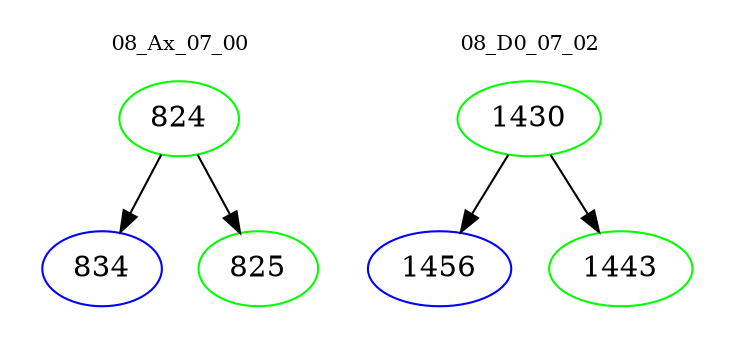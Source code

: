 digraph{
subgraph cluster_0 {
color = white
label = "08_Ax_07_00";
fontsize=10;
T0_824 [label="824", color="green"]
T0_824 -> T0_834 [color="black"]
T0_834 [label="834", color="blue"]
T0_824 -> T0_825 [color="black"]
T0_825 [label="825", color="green"]
}
subgraph cluster_1 {
color = white
label = "08_D0_07_02";
fontsize=10;
T1_1430 [label="1430", color="green"]
T1_1430 -> T1_1456 [color="black"]
T1_1456 [label="1456", color="blue"]
T1_1430 -> T1_1443 [color="black"]
T1_1443 [label="1443", color="green"]
}
}
